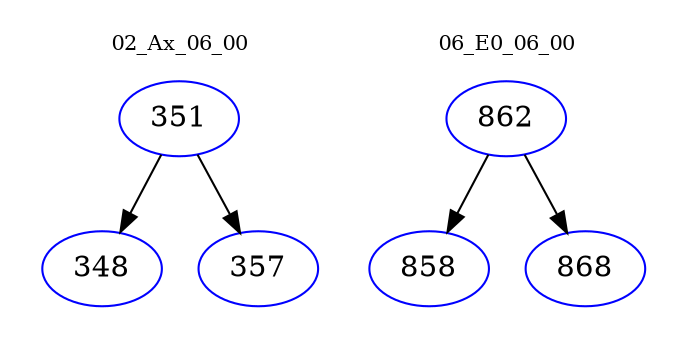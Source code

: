 digraph{
subgraph cluster_0 {
color = white
label = "02_Ax_06_00";
fontsize=10;
T0_351 [label="351", color="blue"]
T0_351 -> T0_348 [color="black"]
T0_348 [label="348", color="blue"]
T0_351 -> T0_357 [color="black"]
T0_357 [label="357", color="blue"]
}
subgraph cluster_1 {
color = white
label = "06_E0_06_00";
fontsize=10;
T1_862 [label="862", color="blue"]
T1_862 -> T1_858 [color="black"]
T1_858 [label="858", color="blue"]
T1_862 -> T1_868 [color="black"]
T1_868 [label="868", color="blue"]
}
}
